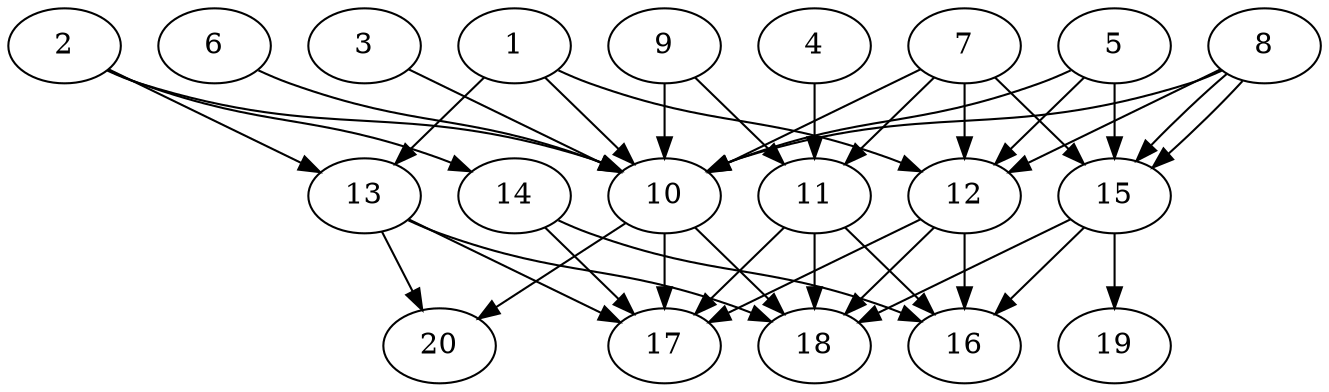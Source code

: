// DAG automatically generated by daggen at Tue Jul 23 14:34:09 2019
// ./daggen --dot -n 20 --ccr 0.4 --fat 0.7 --regular 0.5 --density 0.8 --mindata 5242880 --maxdata 52428800 
digraph G {
  1 [size="97968640", alpha="0.02", expect_size="39187456"] 
  1 -> 10 [size ="39187456"]
  1 -> 12 [size ="39187456"]
  1 -> 13 [size ="39187456"]
  2 [size="66598400", alpha="0.13", expect_size="26639360"] 
  2 -> 10 [size ="26639360"]
  2 -> 13 [size ="26639360"]
  2 -> 14 [size ="26639360"]
  3 [size="94141440", alpha="0.17", expect_size="37656576"] 
  3 -> 10 [size ="37656576"]
  4 [size="114086400", alpha="0.13", expect_size="45634560"] 
  4 -> 11 [size ="45634560"]
  5 [size="61073920", alpha="0.07", expect_size="24429568"] 
  5 -> 10 [size ="24429568"]
  5 -> 12 [size ="24429568"]
  5 -> 15 [size ="24429568"]
  6 [size="14082560", alpha="0.12", expect_size="5633024"] 
  6 -> 10 [size ="5633024"]
  7 [size="15761920", alpha="0.19", expect_size="6304768"] 
  7 -> 10 [size ="6304768"]
  7 -> 11 [size ="6304768"]
  7 -> 12 [size ="6304768"]
  7 -> 15 [size ="6304768"]
  8 [size="58273280", alpha="0.15", expect_size="23309312"] 
  8 -> 10 [size ="23309312"]
  8 -> 12 [size ="23309312"]
  8 -> 15 [size ="23309312"]
  8 -> 15 [size ="23309312"]
  9 [size="48212480", alpha="0.16", expect_size="19284992"] 
  9 -> 10 [size ="19284992"]
  9 -> 11 [size ="19284992"]
  10 [size="91624960", alpha="0.02", expect_size="36649984"] 
  10 -> 17 [size ="36649984"]
  10 -> 18 [size ="36649984"]
  10 -> 20 [size ="36649984"]
  11 [size="34644480", alpha="0.10", expect_size="13857792"] 
  11 -> 16 [size ="13857792"]
  11 -> 17 [size ="13857792"]
  11 -> 18 [size ="13857792"]
  12 [size="44518400", alpha="0.15", expect_size="17807360"] 
  12 -> 16 [size ="17807360"]
  12 -> 17 [size ="17807360"]
  12 -> 18 [size ="17807360"]
  13 [size="120230400", alpha="0.14", expect_size="48092160"] 
  13 -> 17 [size ="48092160"]
  13 -> 18 [size ="48092160"]
  13 -> 20 [size ="48092160"]
  14 [size="101150720", alpha="0.18", expect_size="40460288"] 
  14 -> 16 [size ="40460288"]
  14 -> 17 [size ="40460288"]
  15 [size="59660800", alpha="0.19", expect_size="23864320"] 
  15 -> 16 [size ="23864320"]
  15 -> 18 [size ="23864320"]
  15 -> 19 [size ="23864320"]
  16 [size="100800000", alpha="0.02", expect_size="40320000"] 
  17 [size="52400640", alpha="0.10", expect_size="20960256"] 
  18 [size="47011840", alpha="0.05", expect_size="18804736"] 
  19 [size="17044480", alpha="0.17", expect_size="6817792"] 
  20 [size="113390080", alpha="0.03", expect_size="45356032"] 
}
